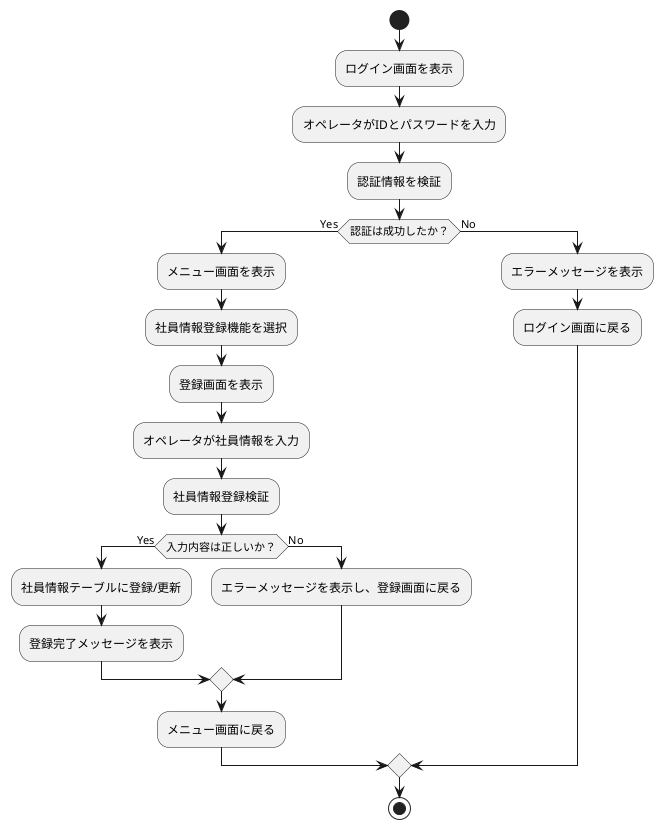 @startuml OperatorProcessFlow

' アクティビティ図の開始
start

' ログイン処理
:ログイン画面を表示;
:オペレータがIDとパスワードを入力;
:認証情報を検証;

' 認証の分岐
if (認証は成功したか？) then (Yes)
  :メニュー画面を表示;

  ' 社員情報登録処理
  :社員情報登録機能を選択;
  :登録画面を表示;
  :オペレータが社員情報を入力;
  :社員情報登録検証;

  if (入力内容は正しいか？) then (Yes)
    :社員情報テーブルに登録/更新;
    :登録完了メッセージを表示;
  else (No)
    :エラーメッセージを表示し、登録画面に戻る;
  endif

  :メニュー画面に戻る;

else (No)
  :エラーメッセージを表示;
  :ログイン画面に戻る;
endif

' プロセスの終了
stop

@enduml